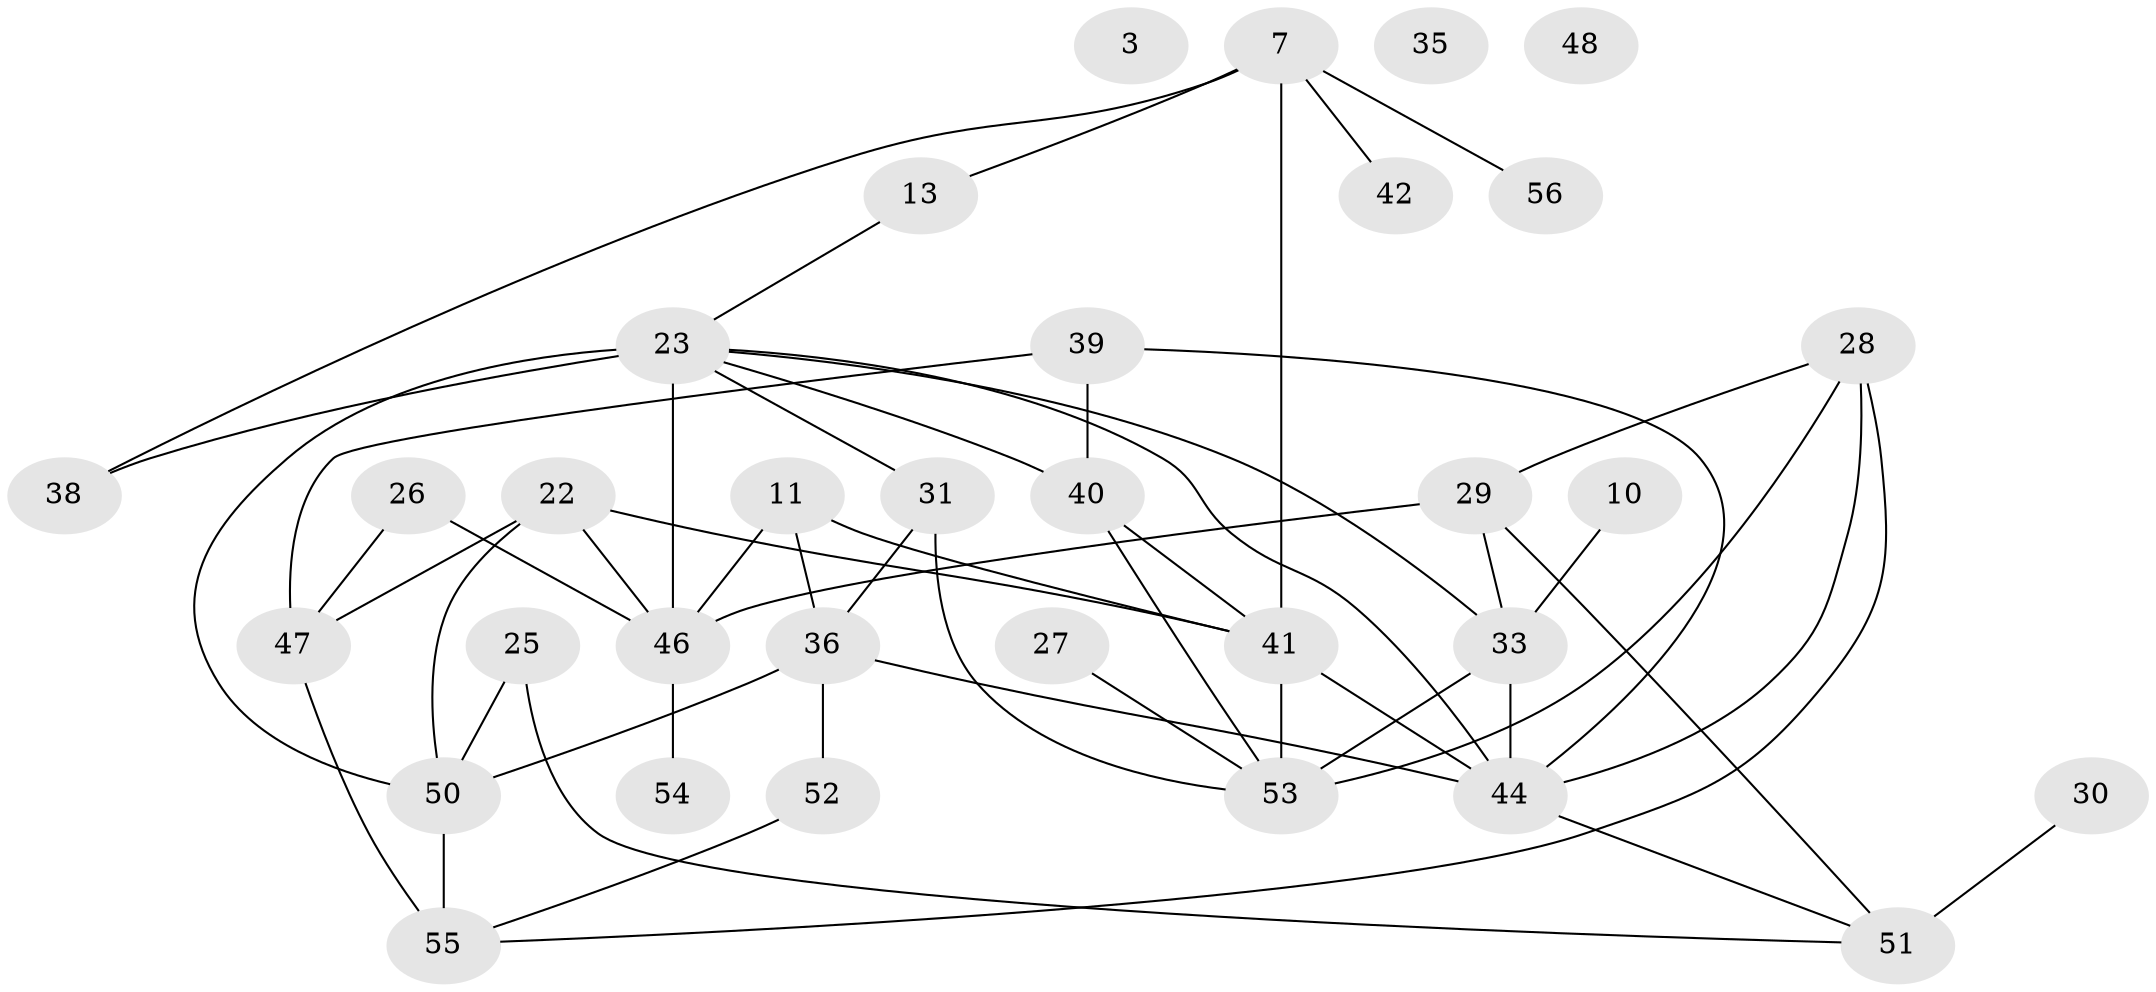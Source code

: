 // original degree distribution, {3: 0.17857142857142858, 4: 0.16071428571428573, 0: 0.03571428571428571, 6: 0.10714285714285714, 1: 0.16071428571428573, 2: 0.16071428571428573, 5: 0.17857142857142858, 7: 0.017857142857142856}
// Generated by graph-tools (version 1.1) at 2025/44/03/04/25 21:44:03]
// undirected, 33 vertices, 53 edges
graph export_dot {
graph [start="1"]
  node [color=gray90,style=filled];
  3;
  7;
  10;
  11;
  13;
  22 [super="+5"];
  23 [super="+21"];
  25;
  26;
  27;
  28;
  29 [super="+20"];
  30;
  31;
  33 [super="+24+18"];
  35 [super="+6"];
  36 [super="+9"];
  38 [super="+19+34"];
  39 [super="+37"];
  40 [super="+17"];
  41 [super="+8"];
  42;
  44 [super="+43"];
  46 [super="+14+32+45"];
  47;
  48;
  50 [super="+49"];
  51 [super="+12"];
  52 [super="+16"];
  53;
  54;
  55;
  56;
  7 -- 13;
  7 -- 41 [weight=2];
  7 -- 42;
  7 -- 56;
  7 -- 38;
  10 -- 33;
  11 -- 41;
  11 -- 36;
  11 -- 46;
  13 -- 23;
  22 -- 47;
  22 -- 50;
  22 -- 46 [weight=2];
  22 -- 41 [weight=2];
  23 -- 31;
  23 -- 33;
  23 -- 50 [weight=2];
  23 -- 38;
  23 -- 40;
  23 -- 44;
  23 -- 46 [weight=3];
  25 -- 50;
  25 -- 51;
  26 -- 47;
  26 -- 46;
  27 -- 53;
  28 -- 29;
  28 -- 44;
  28 -- 53;
  28 -- 55;
  29 -- 51 [weight=4];
  29 -- 33;
  29 -- 46 [weight=3];
  30 -- 51;
  31 -- 53;
  31 -- 36;
  33 -- 53 [weight=2];
  33 -- 44 [weight=2];
  36 -- 44;
  36 -- 50 [weight=2];
  36 -- 52;
  39 -- 40 [weight=2];
  39 -- 44;
  39 -- 47;
  40 -- 53;
  40 -- 41;
  41 -- 44 [weight=2];
  41 -- 53;
  44 -- 51;
  46 -- 54;
  47 -- 55;
  50 -- 55 [weight=2];
  52 -- 55;
}

